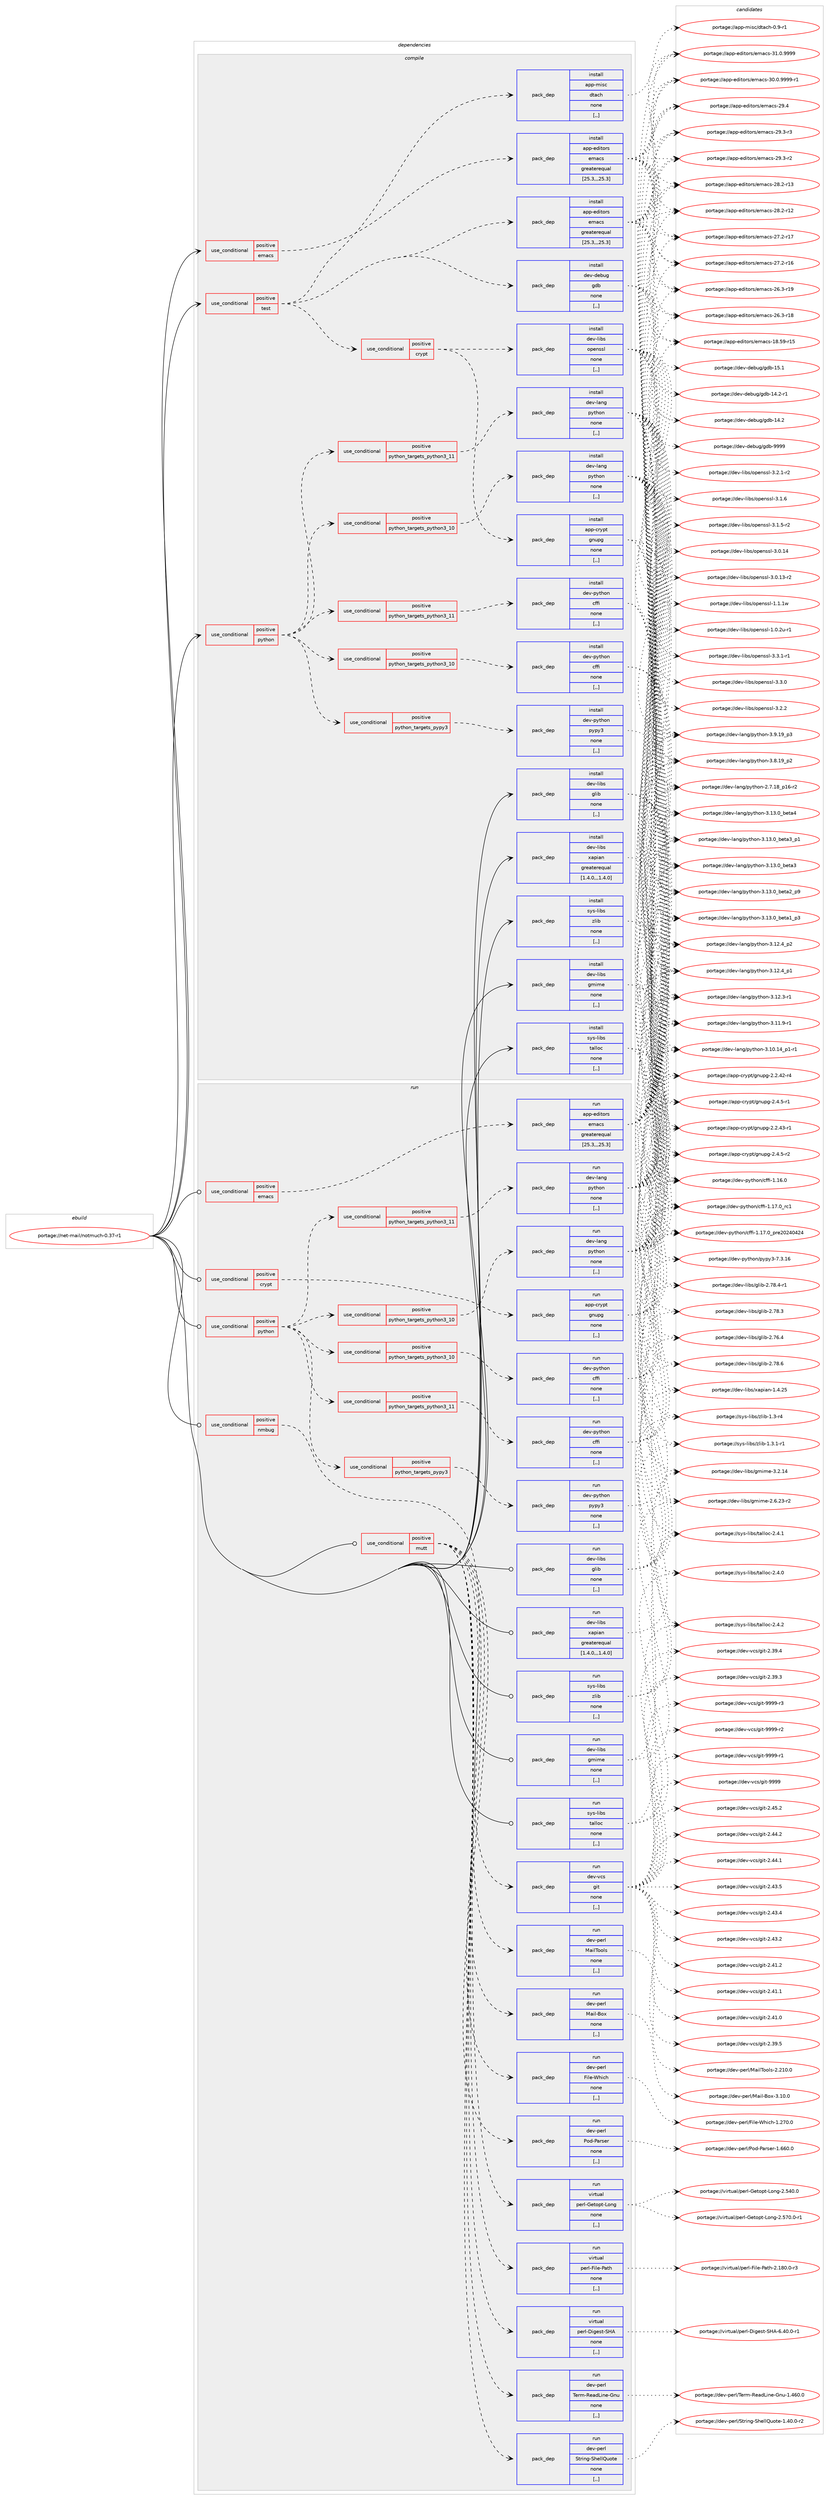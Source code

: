 digraph prolog {

# *************
# Graph options
# *************

newrank=true;
concentrate=true;
compound=true;
graph [rankdir=LR,fontname=Helvetica,fontsize=10,ranksep=1.5];#, ranksep=2.5, nodesep=0.2];
edge  [arrowhead=vee];
node  [fontname=Helvetica,fontsize=10];

# **********
# The ebuild
# **********

subgraph cluster_leftcol {
color=gray;
label=<<i>ebuild</i>>;
id [label="portage://net-mail/notmuch-0.37-r1", color=red, width=4, href="../net-mail/notmuch-0.37-r1.svg"];
}

# ****************
# The dependencies
# ****************

subgraph cluster_midcol {
color=gray;
label=<<i>dependencies</i>>;
subgraph cluster_compile {
fillcolor="#eeeeee";
style=filled;
label=<<i>compile</i>>;
subgraph cond95374 {
dependency364595 [label=<<TABLE BORDER="0" CELLBORDER="1" CELLSPACING="0" CELLPADDING="4"><TR><TD ROWSPAN="3" CELLPADDING="10">use_conditional</TD></TR><TR><TD>positive</TD></TR><TR><TD>emacs</TD></TR></TABLE>>, shape=none, color=red];
subgraph pack266561 {
dependency364596 [label=<<TABLE BORDER="0" CELLBORDER="1" CELLSPACING="0" CELLPADDING="4" WIDTH="220"><TR><TD ROWSPAN="6" CELLPADDING="30">pack_dep</TD></TR><TR><TD WIDTH="110">install</TD></TR><TR><TD>app-editors</TD></TR><TR><TD>emacs</TD></TR><TR><TD>greaterequal</TD></TR><TR><TD>[25.3,,,25.3]</TD></TR></TABLE>>, shape=none, color=blue];
}
dependency364595:e -> dependency364596:w [weight=20,style="dashed",arrowhead="vee"];
}
id:e -> dependency364595:w [weight=20,style="solid",arrowhead="vee"];
subgraph cond95375 {
dependency364597 [label=<<TABLE BORDER="0" CELLBORDER="1" CELLSPACING="0" CELLPADDING="4"><TR><TD ROWSPAN="3" CELLPADDING="10">use_conditional</TD></TR><TR><TD>positive</TD></TR><TR><TD>python</TD></TR></TABLE>>, shape=none, color=red];
subgraph cond95376 {
dependency364598 [label=<<TABLE BORDER="0" CELLBORDER="1" CELLSPACING="0" CELLPADDING="4"><TR><TD ROWSPAN="3" CELLPADDING="10">use_conditional</TD></TR><TR><TD>positive</TD></TR><TR><TD>python_targets_pypy3</TD></TR></TABLE>>, shape=none, color=red];
subgraph pack266562 {
dependency364599 [label=<<TABLE BORDER="0" CELLBORDER="1" CELLSPACING="0" CELLPADDING="4" WIDTH="220"><TR><TD ROWSPAN="6" CELLPADDING="30">pack_dep</TD></TR><TR><TD WIDTH="110">install</TD></TR><TR><TD>dev-python</TD></TR><TR><TD>pypy3</TD></TR><TR><TD>none</TD></TR><TR><TD>[,,]</TD></TR></TABLE>>, shape=none, color=blue];
}
dependency364598:e -> dependency364599:w [weight=20,style="dashed",arrowhead="vee"];
}
dependency364597:e -> dependency364598:w [weight=20,style="dashed",arrowhead="vee"];
subgraph cond95377 {
dependency364600 [label=<<TABLE BORDER="0" CELLBORDER="1" CELLSPACING="0" CELLPADDING="4"><TR><TD ROWSPAN="3" CELLPADDING="10">use_conditional</TD></TR><TR><TD>positive</TD></TR><TR><TD>python_targets_python3_10</TD></TR></TABLE>>, shape=none, color=red];
subgraph pack266563 {
dependency364601 [label=<<TABLE BORDER="0" CELLBORDER="1" CELLSPACING="0" CELLPADDING="4" WIDTH="220"><TR><TD ROWSPAN="6" CELLPADDING="30">pack_dep</TD></TR><TR><TD WIDTH="110">install</TD></TR><TR><TD>dev-lang</TD></TR><TR><TD>python</TD></TR><TR><TD>none</TD></TR><TR><TD>[,,]</TD></TR></TABLE>>, shape=none, color=blue];
}
dependency364600:e -> dependency364601:w [weight=20,style="dashed",arrowhead="vee"];
}
dependency364597:e -> dependency364600:w [weight=20,style="dashed",arrowhead="vee"];
subgraph cond95378 {
dependency364602 [label=<<TABLE BORDER="0" CELLBORDER="1" CELLSPACING="0" CELLPADDING="4"><TR><TD ROWSPAN="3" CELLPADDING="10">use_conditional</TD></TR><TR><TD>positive</TD></TR><TR><TD>python_targets_python3_11</TD></TR></TABLE>>, shape=none, color=red];
subgraph pack266564 {
dependency364603 [label=<<TABLE BORDER="0" CELLBORDER="1" CELLSPACING="0" CELLPADDING="4" WIDTH="220"><TR><TD ROWSPAN="6" CELLPADDING="30">pack_dep</TD></TR><TR><TD WIDTH="110">install</TD></TR><TR><TD>dev-lang</TD></TR><TR><TD>python</TD></TR><TR><TD>none</TD></TR><TR><TD>[,,]</TD></TR></TABLE>>, shape=none, color=blue];
}
dependency364602:e -> dependency364603:w [weight=20,style="dashed",arrowhead="vee"];
}
dependency364597:e -> dependency364602:w [weight=20,style="dashed",arrowhead="vee"];
subgraph cond95379 {
dependency364604 [label=<<TABLE BORDER="0" CELLBORDER="1" CELLSPACING="0" CELLPADDING="4"><TR><TD ROWSPAN="3" CELLPADDING="10">use_conditional</TD></TR><TR><TD>positive</TD></TR><TR><TD>python_targets_python3_10</TD></TR></TABLE>>, shape=none, color=red];
subgraph pack266565 {
dependency364605 [label=<<TABLE BORDER="0" CELLBORDER="1" CELLSPACING="0" CELLPADDING="4" WIDTH="220"><TR><TD ROWSPAN="6" CELLPADDING="30">pack_dep</TD></TR><TR><TD WIDTH="110">install</TD></TR><TR><TD>dev-python</TD></TR><TR><TD>cffi</TD></TR><TR><TD>none</TD></TR><TR><TD>[,,]</TD></TR></TABLE>>, shape=none, color=blue];
}
dependency364604:e -> dependency364605:w [weight=20,style="dashed",arrowhead="vee"];
}
dependency364597:e -> dependency364604:w [weight=20,style="dashed",arrowhead="vee"];
subgraph cond95380 {
dependency364606 [label=<<TABLE BORDER="0" CELLBORDER="1" CELLSPACING="0" CELLPADDING="4"><TR><TD ROWSPAN="3" CELLPADDING="10">use_conditional</TD></TR><TR><TD>positive</TD></TR><TR><TD>python_targets_python3_11</TD></TR></TABLE>>, shape=none, color=red];
subgraph pack266566 {
dependency364607 [label=<<TABLE BORDER="0" CELLBORDER="1" CELLSPACING="0" CELLPADDING="4" WIDTH="220"><TR><TD ROWSPAN="6" CELLPADDING="30">pack_dep</TD></TR><TR><TD WIDTH="110">install</TD></TR><TR><TD>dev-python</TD></TR><TR><TD>cffi</TD></TR><TR><TD>none</TD></TR><TR><TD>[,,]</TD></TR></TABLE>>, shape=none, color=blue];
}
dependency364606:e -> dependency364607:w [weight=20,style="dashed",arrowhead="vee"];
}
dependency364597:e -> dependency364606:w [weight=20,style="dashed",arrowhead="vee"];
}
id:e -> dependency364597:w [weight=20,style="solid",arrowhead="vee"];
subgraph cond95381 {
dependency364608 [label=<<TABLE BORDER="0" CELLBORDER="1" CELLSPACING="0" CELLPADDING="4"><TR><TD ROWSPAN="3" CELLPADDING="10">use_conditional</TD></TR><TR><TD>positive</TD></TR><TR><TD>test</TD></TR></TABLE>>, shape=none, color=red];
subgraph pack266567 {
dependency364609 [label=<<TABLE BORDER="0" CELLBORDER="1" CELLSPACING="0" CELLPADDING="4" WIDTH="220"><TR><TD ROWSPAN="6" CELLPADDING="30">pack_dep</TD></TR><TR><TD WIDTH="110">install</TD></TR><TR><TD>app-editors</TD></TR><TR><TD>emacs</TD></TR><TR><TD>greaterequal</TD></TR><TR><TD>[25.3,,,25.3]</TD></TR></TABLE>>, shape=none, color=blue];
}
dependency364608:e -> dependency364609:w [weight=20,style="dashed",arrowhead="vee"];
subgraph pack266568 {
dependency364610 [label=<<TABLE BORDER="0" CELLBORDER="1" CELLSPACING="0" CELLPADDING="4" WIDTH="220"><TR><TD ROWSPAN="6" CELLPADDING="30">pack_dep</TD></TR><TR><TD WIDTH="110">install</TD></TR><TR><TD>app-misc</TD></TR><TR><TD>dtach</TD></TR><TR><TD>none</TD></TR><TR><TD>[,,]</TD></TR></TABLE>>, shape=none, color=blue];
}
dependency364608:e -> dependency364610:w [weight=20,style="dashed",arrowhead="vee"];
subgraph pack266569 {
dependency364611 [label=<<TABLE BORDER="0" CELLBORDER="1" CELLSPACING="0" CELLPADDING="4" WIDTH="220"><TR><TD ROWSPAN="6" CELLPADDING="30">pack_dep</TD></TR><TR><TD WIDTH="110">install</TD></TR><TR><TD>dev-debug</TD></TR><TR><TD>gdb</TD></TR><TR><TD>none</TD></TR><TR><TD>[,,]</TD></TR></TABLE>>, shape=none, color=blue];
}
dependency364608:e -> dependency364611:w [weight=20,style="dashed",arrowhead="vee"];
subgraph cond95382 {
dependency364612 [label=<<TABLE BORDER="0" CELLBORDER="1" CELLSPACING="0" CELLPADDING="4"><TR><TD ROWSPAN="3" CELLPADDING="10">use_conditional</TD></TR><TR><TD>positive</TD></TR><TR><TD>crypt</TD></TR></TABLE>>, shape=none, color=red];
subgraph pack266570 {
dependency364613 [label=<<TABLE BORDER="0" CELLBORDER="1" CELLSPACING="0" CELLPADDING="4" WIDTH="220"><TR><TD ROWSPAN="6" CELLPADDING="30">pack_dep</TD></TR><TR><TD WIDTH="110">install</TD></TR><TR><TD>app-crypt</TD></TR><TR><TD>gnupg</TD></TR><TR><TD>none</TD></TR><TR><TD>[,,]</TD></TR></TABLE>>, shape=none, color=blue];
}
dependency364612:e -> dependency364613:w [weight=20,style="dashed",arrowhead="vee"];
subgraph pack266571 {
dependency364614 [label=<<TABLE BORDER="0" CELLBORDER="1" CELLSPACING="0" CELLPADDING="4" WIDTH="220"><TR><TD ROWSPAN="6" CELLPADDING="30">pack_dep</TD></TR><TR><TD WIDTH="110">install</TD></TR><TR><TD>dev-libs</TD></TR><TR><TD>openssl</TD></TR><TR><TD>none</TD></TR><TR><TD>[,,]</TD></TR></TABLE>>, shape=none, color=blue];
}
dependency364612:e -> dependency364614:w [weight=20,style="dashed",arrowhead="vee"];
}
dependency364608:e -> dependency364612:w [weight=20,style="dashed",arrowhead="vee"];
}
id:e -> dependency364608:w [weight=20,style="solid",arrowhead="vee"];
subgraph pack266572 {
dependency364615 [label=<<TABLE BORDER="0" CELLBORDER="1" CELLSPACING="0" CELLPADDING="4" WIDTH="220"><TR><TD ROWSPAN="6" CELLPADDING="30">pack_dep</TD></TR><TR><TD WIDTH="110">install</TD></TR><TR><TD>dev-libs</TD></TR><TR><TD>glib</TD></TR><TR><TD>none</TD></TR><TR><TD>[,,]</TD></TR></TABLE>>, shape=none, color=blue];
}
id:e -> dependency364615:w [weight=20,style="solid",arrowhead="vee"];
subgraph pack266573 {
dependency364616 [label=<<TABLE BORDER="0" CELLBORDER="1" CELLSPACING="0" CELLPADDING="4" WIDTH="220"><TR><TD ROWSPAN="6" CELLPADDING="30">pack_dep</TD></TR><TR><TD WIDTH="110">install</TD></TR><TR><TD>dev-libs</TD></TR><TR><TD>gmime</TD></TR><TR><TD>none</TD></TR><TR><TD>[,,]</TD></TR></TABLE>>, shape=none, color=blue];
}
id:e -> dependency364616:w [weight=20,style="solid",arrowhead="vee"];
subgraph pack266574 {
dependency364617 [label=<<TABLE BORDER="0" CELLBORDER="1" CELLSPACING="0" CELLPADDING="4" WIDTH="220"><TR><TD ROWSPAN="6" CELLPADDING="30">pack_dep</TD></TR><TR><TD WIDTH="110">install</TD></TR><TR><TD>dev-libs</TD></TR><TR><TD>xapian</TD></TR><TR><TD>greaterequal</TD></TR><TR><TD>[1.4.0,,,1.4.0]</TD></TR></TABLE>>, shape=none, color=blue];
}
id:e -> dependency364617:w [weight=20,style="solid",arrowhead="vee"];
subgraph pack266575 {
dependency364618 [label=<<TABLE BORDER="0" CELLBORDER="1" CELLSPACING="0" CELLPADDING="4" WIDTH="220"><TR><TD ROWSPAN="6" CELLPADDING="30">pack_dep</TD></TR><TR><TD WIDTH="110">install</TD></TR><TR><TD>sys-libs</TD></TR><TR><TD>talloc</TD></TR><TR><TD>none</TD></TR><TR><TD>[,,]</TD></TR></TABLE>>, shape=none, color=blue];
}
id:e -> dependency364618:w [weight=20,style="solid",arrowhead="vee"];
subgraph pack266576 {
dependency364619 [label=<<TABLE BORDER="0" CELLBORDER="1" CELLSPACING="0" CELLPADDING="4" WIDTH="220"><TR><TD ROWSPAN="6" CELLPADDING="30">pack_dep</TD></TR><TR><TD WIDTH="110">install</TD></TR><TR><TD>sys-libs</TD></TR><TR><TD>zlib</TD></TR><TR><TD>none</TD></TR><TR><TD>[,,]</TD></TR></TABLE>>, shape=none, color=blue];
}
id:e -> dependency364619:w [weight=20,style="solid",arrowhead="vee"];
}
subgraph cluster_compileandrun {
fillcolor="#eeeeee";
style=filled;
label=<<i>compile and run</i>>;
}
subgraph cluster_run {
fillcolor="#eeeeee";
style=filled;
label=<<i>run</i>>;
subgraph cond95383 {
dependency364620 [label=<<TABLE BORDER="0" CELLBORDER="1" CELLSPACING="0" CELLPADDING="4"><TR><TD ROWSPAN="3" CELLPADDING="10">use_conditional</TD></TR><TR><TD>positive</TD></TR><TR><TD>crypt</TD></TR></TABLE>>, shape=none, color=red];
subgraph pack266577 {
dependency364621 [label=<<TABLE BORDER="0" CELLBORDER="1" CELLSPACING="0" CELLPADDING="4" WIDTH="220"><TR><TD ROWSPAN="6" CELLPADDING="30">pack_dep</TD></TR><TR><TD WIDTH="110">run</TD></TR><TR><TD>app-crypt</TD></TR><TR><TD>gnupg</TD></TR><TR><TD>none</TD></TR><TR><TD>[,,]</TD></TR></TABLE>>, shape=none, color=blue];
}
dependency364620:e -> dependency364621:w [weight=20,style="dashed",arrowhead="vee"];
}
id:e -> dependency364620:w [weight=20,style="solid",arrowhead="odot"];
subgraph cond95384 {
dependency364622 [label=<<TABLE BORDER="0" CELLBORDER="1" CELLSPACING="0" CELLPADDING="4"><TR><TD ROWSPAN="3" CELLPADDING="10">use_conditional</TD></TR><TR><TD>positive</TD></TR><TR><TD>emacs</TD></TR></TABLE>>, shape=none, color=red];
subgraph pack266578 {
dependency364623 [label=<<TABLE BORDER="0" CELLBORDER="1" CELLSPACING="0" CELLPADDING="4" WIDTH="220"><TR><TD ROWSPAN="6" CELLPADDING="30">pack_dep</TD></TR><TR><TD WIDTH="110">run</TD></TR><TR><TD>app-editors</TD></TR><TR><TD>emacs</TD></TR><TR><TD>greaterequal</TD></TR><TR><TD>[25.3,,,25.3]</TD></TR></TABLE>>, shape=none, color=blue];
}
dependency364622:e -> dependency364623:w [weight=20,style="dashed",arrowhead="vee"];
}
id:e -> dependency364622:w [weight=20,style="solid",arrowhead="odot"];
subgraph cond95385 {
dependency364624 [label=<<TABLE BORDER="0" CELLBORDER="1" CELLSPACING="0" CELLPADDING="4"><TR><TD ROWSPAN="3" CELLPADDING="10">use_conditional</TD></TR><TR><TD>positive</TD></TR><TR><TD>mutt</TD></TR></TABLE>>, shape=none, color=red];
subgraph pack266579 {
dependency364625 [label=<<TABLE BORDER="0" CELLBORDER="1" CELLSPACING="0" CELLPADDING="4" WIDTH="220"><TR><TD ROWSPAN="6" CELLPADDING="30">pack_dep</TD></TR><TR><TD WIDTH="110">run</TD></TR><TR><TD>dev-perl</TD></TR><TR><TD>File-Which</TD></TR><TR><TD>none</TD></TR><TR><TD>[,,]</TD></TR></TABLE>>, shape=none, color=blue];
}
dependency364624:e -> dependency364625:w [weight=20,style="dashed",arrowhead="vee"];
subgraph pack266580 {
dependency364626 [label=<<TABLE BORDER="0" CELLBORDER="1" CELLSPACING="0" CELLPADDING="4" WIDTH="220"><TR><TD ROWSPAN="6" CELLPADDING="30">pack_dep</TD></TR><TR><TD WIDTH="110">run</TD></TR><TR><TD>dev-perl</TD></TR><TR><TD>Mail-Box</TD></TR><TR><TD>none</TD></TR><TR><TD>[,,]</TD></TR></TABLE>>, shape=none, color=blue];
}
dependency364624:e -> dependency364626:w [weight=20,style="dashed",arrowhead="vee"];
subgraph pack266581 {
dependency364627 [label=<<TABLE BORDER="0" CELLBORDER="1" CELLSPACING="0" CELLPADDING="4" WIDTH="220"><TR><TD ROWSPAN="6" CELLPADDING="30">pack_dep</TD></TR><TR><TD WIDTH="110">run</TD></TR><TR><TD>dev-perl</TD></TR><TR><TD>MailTools</TD></TR><TR><TD>none</TD></TR><TR><TD>[,,]</TD></TR></TABLE>>, shape=none, color=blue];
}
dependency364624:e -> dependency364627:w [weight=20,style="dashed",arrowhead="vee"];
subgraph pack266582 {
dependency364628 [label=<<TABLE BORDER="0" CELLBORDER="1" CELLSPACING="0" CELLPADDING="4" WIDTH="220"><TR><TD ROWSPAN="6" CELLPADDING="30">pack_dep</TD></TR><TR><TD WIDTH="110">run</TD></TR><TR><TD>dev-perl</TD></TR><TR><TD>String-ShellQuote</TD></TR><TR><TD>none</TD></TR><TR><TD>[,,]</TD></TR></TABLE>>, shape=none, color=blue];
}
dependency364624:e -> dependency364628:w [weight=20,style="dashed",arrowhead="vee"];
subgraph pack266583 {
dependency364629 [label=<<TABLE BORDER="0" CELLBORDER="1" CELLSPACING="0" CELLPADDING="4" WIDTH="220"><TR><TD ROWSPAN="6" CELLPADDING="30">pack_dep</TD></TR><TR><TD WIDTH="110">run</TD></TR><TR><TD>dev-perl</TD></TR><TR><TD>Term-ReadLine-Gnu</TD></TR><TR><TD>none</TD></TR><TR><TD>[,,]</TD></TR></TABLE>>, shape=none, color=blue];
}
dependency364624:e -> dependency364629:w [weight=20,style="dashed",arrowhead="vee"];
subgraph pack266584 {
dependency364630 [label=<<TABLE BORDER="0" CELLBORDER="1" CELLSPACING="0" CELLPADDING="4" WIDTH="220"><TR><TD ROWSPAN="6" CELLPADDING="30">pack_dep</TD></TR><TR><TD WIDTH="110">run</TD></TR><TR><TD>virtual</TD></TR><TR><TD>perl-Digest-SHA</TD></TR><TR><TD>none</TD></TR><TR><TD>[,,]</TD></TR></TABLE>>, shape=none, color=blue];
}
dependency364624:e -> dependency364630:w [weight=20,style="dashed",arrowhead="vee"];
subgraph pack266585 {
dependency364631 [label=<<TABLE BORDER="0" CELLBORDER="1" CELLSPACING="0" CELLPADDING="4" WIDTH="220"><TR><TD ROWSPAN="6" CELLPADDING="30">pack_dep</TD></TR><TR><TD WIDTH="110">run</TD></TR><TR><TD>virtual</TD></TR><TR><TD>perl-File-Path</TD></TR><TR><TD>none</TD></TR><TR><TD>[,,]</TD></TR></TABLE>>, shape=none, color=blue];
}
dependency364624:e -> dependency364631:w [weight=20,style="dashed",arrowhead="vee"];
subgraph pack266586 {
dependency364632 [label=<<TABLE BORDER="0" CELLBORDER="1" CELLSPACING="0" CELLPADDING="4" WIDTH="220"><TR><TD ROWSPAN="6" CELLPADDING="30">pack_dep</TD></TR><TR><TD WIDTH="110">run</TD></TR><TR><TD>virtual</TD></TR><TR><TD>perl-Getopt-Long</TD></TR><TR><TD>none</TD></TR><TR><TD>[,,]</TD></TR></TABLE>>, shape=none, color=blue];
}
dependency364624:e -> dependency364632:w [weight=20,style="dashed",arrowhead="vee"];
subgraph pack266587 {
dependency364633 [label=<<TABLE BORDER="0" CELLBORDER="1" CELLSPACING="0" CELLPADDING="4" WIDTH="220"><TR><TD ROWSPAN="6" CELLPADDING="30">pack_dep</TD></TR><TR><TD WIDTH="110">run</TD></TR><TR><TD>dev-perl</TD></TR><TR><TD>Pod-Parser</TD></TR><TR><TD>none</TD></TR><TR><TD>[,,]</TD></TR></TABLE>>, shape=none, color=blue];
}
dependency364624:e -> dependency364633:w [weight=20,style="dashed",arrowhead="vee"];
}
id:e -> dependency364624:w [weight=20,style="solid",arrowhead="odot"];
subgraph cond95386 {
dependency364634 [label=<<TABLE BORDER="0" CELLBORDER="1" CELLSPACING="0" CELLPADDING="4"><TR><TD ROWSPAN="3" CELLPADDING="10">use_conditional</TD></TR><TR><TD>positive</TD></TR><TR><TD>nmbug</TD></TR></TABLE>>, shape=none, color=red];
subgraph pack266588 {
dependency364635 [label=<<TABLE BORDER="0" CELLBORDER="1" CELLSPACING="0" CELLPADDING="4" WIDTH="220"><TR><TD ROWSPAN="6" CELLPADDING="30">pack_dep</TD></TR><TR><TD WIDTH="110">run</TD></TR><TR><TD>dev-vcs</TD></TR><TR><TD>git</TD></TR><TR><TD>none</TD></TR><TR><TD>[,,]</TD></TR></TABLE>>, shape=none, color=blue];
}
dependency364634:e -> dependency364635:w [weight=20,style="dashed",arrowhead="vee"];
}
id:e -> dependency364634:w [weight=20,style="solid",arrowhead="odot"];
subgraph cond95387 {
dependency364636 [label=<<TABLE BORDER="0" CELLBORDER="1" CELLSPACING="0" CELLPADDING="4"><TR><TD ROWSPAN="3" CELLPADDING="10">use_conditional</TD></TR><TR><TD>positive</TD></TR><TR><TD>python</TD></TR></TABLE>>, shape=none, color=red];
subgraph cond95388 {
dependency364637 [label=<<TABLE BORDER="0" CELLBORDER="1" CELLSPACING="0" CELLPADDING="4"><TR><TD ROWSPAN="3" CELLPADDING="10">use_conditional</TD></TR><TR><TD>positive</TD></TR><TR><TD>python_targets_pypy3</TD></TR></TABLE>>, shape=none, color=red];
subgraph pack266589 {
dependency364638 [label=<<TABLE BORDER="0" CELLBORDER="1" CELLSPACING="0" CELLPADDING="4" WIDTH="220"><TR><TD ROWSPAN="6" CELLPADDING="30">pack_dep</TD></TR><TR><TD WIDTH="110">run</TD></TR><TR><TD>dev-python</TD></TR><TR><TD>pypy3</TD></TR><TR><TD>none</TD></TR><TR><TD>[,,]</TD></TR></TABLE>>, shape=none, color=blue];
}
dependency364637:e -> dependency364638:w [weight=20,style="dashed",arrowhead="vee"];
}
dependency364636:e -> dependency364637:w [weight=20,style="dashed",arrowhead="vee"];
subgraph cond95389 {
dependency364639 [label=<<TABLE BORDER="0" CELLBORDER="1" CELLSPACING="0" CELLPADDING="4"><TR><TD ROWSPAN="3" CELLPADDING="10">use_conditional</TD></TR><TR><TD>positive</TD></TR><TR><TD>python_targets_python3_10</TD></TR></TABLE>>, shape=none, color=red];
subgraph pack266590 {
dependency364640 [label=<<TABLE BORDER="0" CELLBORDER="1" CELLSPACING="0" CELLPADDING="4" WIDTH="220"><TR><TD ROWSPAN="6" CELLPADDING="30">pack_dep</TD></TR><TR><TD WIDTH="110">run</TD></TR><TR><TD>dev-lang</TD></TR><TR><TD>python</TD></TR><TR><TD>none</TD></TR><TR><TD>[,,]</TD></TR></TABLE>>, shape=none, color=blue];
}
dependency364639:e -> dependency364640:w [weight=20,style="dashed",arrowhead="vee"];
}
dependency364636:e -> dependency364639:w [weight=20,style="dashed",arrowhead="vee"];
subgraph cond95390 {
dependency364641 [label=<<TABLE BORDER="0" CELLBORDER="1" CELLSPACING="0" CELLPADDING="4"><TR><TD ROWSPAN="3" CELLPADDING="10">use_conditional</TD></TR><TR><TD>positive</TD></TR><TR><TD>python_targets_python3_11</TD></TR></TABLE>>, shape=none, color=red];
subgraph pack266591 {
dependency364642 [label=<<TABLE BORDER="0" CELLBORDER="1" CELLSPACING="0" CELLPADDING="4" WIDTH="220"><TR><TD ROWSPAN="6" CELLPADDING="30">pack_dep</TD></TR><TR><TD WIDTH="110">run</TD></TR><TR><TD>dev-lang</TD></TR><TR><TD>python</TD></TR><TR><TD>none</TD></TR><TR><TD>[,,]</TD></TR></TABLE>>, shape=none, color=blue];
}
dependency364641:e -> dependency364642:w [weight=20,style="dashed",arrowhead="vee"];
}
dependency364636:e -> dependency364641:w [weight=20,style="dashed",arrowhead="vee"];
subgraph cond95391 {
dependency364643 [label=<<TABLE BORDER="0" CELLBORDER="1" CELLSPACING="0" CELLPADDING="4"><TR><TD ROWSPAN="3" CELLPADDING="10">use_conditional</TD></TR><TR><TD>positive</TD></TR><TR><TD>python_targets_python3_10</TD></TR></TABLE>>, shape=none, color=red];
subgraph pack266592 {
dependency364644 [label=<<TABLE BORDER="0" CELLBORDER="1" CELLSPACING="0" CELLPADDING="4" WIDTH="220"><TR><TD ROWSPAN="6" CELLPADDING="30">pack_dep</TD></TR><TR><TD WIDTH="110">run</TD></TR><TR><TD>dev-python</TD></TR><TR><TD>cffi</TD></TR><TR><TD>none</TD></TR><TR><TD>[,,]</TD></TR></TABLE>>, shape=none, color=blue];
}
dependency364643:e -> dependency364644:w [weight=20,style="dashed",arrowhead="vee"];
}
dependency364636:e -> dependency364643:w [weight=20,style="dashed",arrowhead="vee"];
subgraph cond95392 {
dependency364645 [label=<<TABLE BORDER="0" CELLBORDER="1" CELLSPACING="0" CELLPADDING="4"><TR><TD ROWSPAN="3" CELLPADDING="10">use_conditional</TD></TR><TR><TD>positive</TD></TR><TR><TD>python_targets_python3_11</TD></TR></TABLE>>, shape=none, color=red];
subgraph pack266593 {
dependency364646 [label=<<TABLE BORDER="0" CELLBORDER="1" CELLSPACING="0" CELLPADDING="4" WIDTH="220"><TR><TD ROWSPAN="6" CELLPADDING="30">pack_dep</TD></TR><TR><TD WIDTH="110">run</TD></TR><TR><TD>dev-python</TD></TR><TR><TD>cffi</TD></TR><TR><TD>none</TD></TR><TR><TD>[,,]</TD></TR></TABLE>>, shape=none, color=blue];
}
dependency364645:e -> dependency364646:w [weight=20,style="dashed",arrowhead="vee"];
}
dependency364636:e -> dependency364645:w [weight=20,style="dashed",arrowhead="vee"];
}
id:e -> dependency364636:w [weight=20,style="solid",arrowhead="odot"];
subgraph pack266594 {
dependency364647 [label=<<TABLE BORDER="0" CELLBORDER="1" CELLSPACING="0" CELLPADDING="4" WIDTH="220"><TR><TD ROWSPAN="6" CELLPADDING="30">pack_dep</TD></TR><TR><TD WIDTH="110">run</TD></TR><TR><TD>dev-libs</TD></TR><TR><TD>glib</TD></TR><TR><TD>none</TD></TR><TR><TD>[,,]</TD></TR></TABLE>>, shape=none, color=blue];
}
id:e -> dependency364647:w [weight=20,style="solid",arrowhead="odot"];
subgraph pack266595 {
dependency364648 [label=<<TABLE BORDER="0" CELLBORDER="1" CELLSPACING="0" CELLPADDING="4" WIDTH="220"><TR><TD ROWSPAN="6" CELLPADDING="30">pack_dep</TD></TR><TR><TD WIDTH="110">run</TD></TR><TR><TD>dev-libs</TD></TR><TR><TD>gmime</TD></TR><TR><TD>none</TD></TR><TR><TD>[,,]</TD></TR></TABLE>>, shape=none, color=blue];
}
id:e -> dependency364648:w [weight=20,style="solid",arrowhead="odot"];
subgraph pack266596 {
dependency364649 [label=<<TABLE BORDER="0" CELLBORDER="1" CELLSPACING="0" CELLPADDING="4" WIDTH="220"><TR><TD ROWSPAN="6" CELLPADDING="30">pack_dep</TD></TR><TR><TD WIDTH="110">run</TD></TR><TR><TD>dev-libs</TD></TR><TR><TD>xapian</TD></TR><TR><TD>greaterequal</TD></TR><TR><TD>[1.4.0,,,1.4.0]</TD></TR></TABLE>>, shape=none, color=blue];
}
id:e -> dependency364649:w [weight=20,style="solid",arrowhead="odot"];
subgraph pack266597 {
dependency364650 [label=<<TABLE BORDER="0" CELLBORDER="1" CELLSPACING="0" CELLPADDING="4" WIDTH="220"><TR><TD ROWSPAN="6" CELLPADDING="30">pack_dep</TD></TR><TR><TD WIDTH="110">run</TD></TR><TR><TD>sys-libs</TD></TR><TR><TD>talloc</TD></TR><TR><TD>none</TD></TR><TR><TD>[,,]</TD></TR></TABLE>>, shape=none, color=blue];
}
id:e -> dependency364650:w [weight=20,style="solid",arrowhead="odot"];
subgraph pack266598 {
dependency364651 [label=<<TABLE BORDER="0" CELLBORDER="1" CELLSPACING="0" CELLPADDING="4" WIDTH="220"><TR><TD ROWSPAN="6" CELLPADDING="30">pack_dep</TD></TR><TR><TD WIDTH="110">run</TD></TR><TR><TD>sys-libs</TD></TR><TR><TD>zlib</TD></TR><TR><TD>none</TD></TR><TR><TD>[,,]</TD></TR></TABLE>>, shape=none, color=blue];
}
id:e -> dependency364651:w [weight=20,style="solid",arrowhead="odot"];
}
}

# **************
# The candidates
# **************

subgraph cluster_choices {
rank=same;
color=gray;
label=<<i>candidates</i>>;

subgraph choice266561 {
color=black;
nodesep=1;
choice971121124510110010511611111411547101109979911545514946484657575757 [label="portage://app-editors/emacs-31.0.9999", color=red, width=4,href="../app-editors/emacs-31.0.9999.svg"];
choice9711211245101100105116111114115471011099799115455148464846575757574511449 [label="portage://app-editors/emacs-30.0.9999-r1", color=red, width=4,href="../app-editors/emacs-30.0.9999-r1.svg"];
choice97112112451011001051161111141154710110997991154550574652 [label="portage://app-editors/emacs-29.4", color=red, width=4,href="../app-editors/emacs-29.4.svg"];
choice971121124510110010511611111411547101109979911545505746514511451 [label="portage://app-editors/emacs-29.3-r3", color=red, width=4,href="../app-editors/emacs-29.3-r3.svg"];
choice971121124510110010511611111411547101109979911545505746514511450 [label="portage://app-editors/emacs-29.3-r2", color=red, width=4,href="../app-editors/emacs-29.3-r2.svg"];
choice97112112451011001051161111141154710110997991154550564650451144951 [label="portage://app-editors/emacs-28.2-r13", color=red, width=4,href="../app-editors/emacs-28.2-r13.svg"];
choice97112112451011001051161111141154710110997991154550564650451144950 [label="portage://app-editors/emacs-28.2-r12", color=red, width=4,href="../app-editors/emacs-28.2-r12.svg"];
choice97112112451011001051161111141154710110997991154550554650451144955 [label="portage://app-editors/emacs-27.2-r17", color=red, width=4,href="../app-editors/emacs-27.2-r17.svg"];
choice97112112451011001051161111141154710110997991154550554650451144954 [label="portage://app-editors/emacs-27.2-r16", color=red, width=4,href="../app-editors/emacs-27.2-r16.svg"];
choice97112112451011001051161111141154710110997991154550544651451144957 [label="portage://app-editors/emacs-26.3-r19", color=red, width=4,href="../app-editors/emacs-26.3-r19.svg"];
choice97112112451011001051161111141154710110997991154550544651451144956 [label="portage://app-editors/emacs-26.3-r18", color=red, width=4,href="../app-editors/emacs-26.3-r18.svg"];
choice9711211245101100105116111114115471011099799115454956465357451144953 [label="portage://app-editors/emacs-18.59-r15", color=red, width=4,href="../app-editors/emacs-18.59-r15.svg"];
dependency364596:e -> choice971121124510110010511611111411547101109979911545514946484657575757:w [style=dotted,weight="100"];
dependency364596:e -> choice9711211245101100105116111114115471011099799115455148464846575757574511449:w [style=dotted,weight="100"];
dependency364596:e -> choice97112112451011001051161111141154710110997991154550574652:w [style=dotted,weight="100"];
dependency364596:e -> choice971121124510110010511611111411547101109979911545505746514511451:w [style=dotted,weight="100"];
dependency364596:e -> choice971121124510110010511611111411547101109979911545505746514511450:w [style=dotted,weight="100"];
dependency364596:e -> choice97112112451011001051161111141154710110997991154550564650451144951:w [style=dotted,weight="100"];
dependency364596:e -> choice97112112451011001051161111141154710110997991154550564650451144950:w [style=dotted,weight="100"];
dependency364596:e -> choice97112112451011001051161111141154710110997991154550554650451144955:w [style=dotted,weight="100"];
dependency364596:e -> choice97112112451011001051161111141154710110997991154550554650451144954:w [style=dotted,weight="100"];
dependency364596:e -> choice97112112451011001051161111141154710110997991154550544651451144957:w [style=dotted,weight="100"];
dependency364596:e -> choice97112112451011001051161111141154710110997991154550544651451144956:w [style=dotted,weight="100"];
dependency364596:e -> choice9711211245101100105116111114115471011099799115454956465357451144953:w [style=dotted,weight="100"];
}
subgraph choice266562 {
color=black;
nodesep=1;
choice10010111845112121116104111110471121211121215145554651464954 [label="portage://dev-python/pypy3-7.3.16", color=red, width=4,href="../dev-python/pypy3-7.3.16.svg"];
dependency364599:e -> choice10010111845112121116104111110471121211121215145554651464954:w [style=dotted,weight="100"];
}
subgraph choice266563 {
color=black;
nodesep=1;
choice1001011184510897110103471121211161041111104551464951464895981011169752 [label="portage://dev-lang/python-3.13.0_beta4", color=red, width=4,href="../dev-lang/python-3.13.0_beta4.svg"];
choice10010111845108971101034711212111610411111045514649514648959810111697519511249 [label="portage://dev-lang/python-3.13.0_beta3_p1", color=red, width=4,href="../dev-lang/python-3.13.0_beta3_p1.svg"];
choice1001011184510897110103471121211161041111104551464951464895981011169751 [label="portage://dev-lang/python-3.13.0_beta3", color=red, width=4,href="../dev-lang/python-3.13.0_beta3.svg"];
choice10010111845108971101034711212111610411111045514649514648959810111697509511257 [label="portage://dev-lang/python-3.13.0_beta2_p9", color=red, width=4,href="../dev-lang/python-3.13.0_beta2_p9.svg"];
choice10010111845108971101034711212111610411111045514649514648959810111697499511251 [label="portage://dev-lang/python-3.13.0_beta1_p3", color=red, width=4,href="../dev-lang/python-3.13.0_beta1_p3.svg"];
choice100101118451089711010347112121116104111110455146495046529511250 [label="portage://dev-lang/python-3.12.4_p2", color=red, width=4,href="../dev-lang/python-3.12.4_p2.svg"];
choice100101118451089711010347112121116104111110455146495046529511249 [label="portage://dev-lang/python-3.12.4_p1", color=red, width=4,href="../dev-lang/python-3.12.4_p1.svg"];
choice100101118451089711010347112121116104111110455146495046514511449 [label="portage://dev-lang/python-3.12.3-r1", color=red, width=4,href="../dev-lang/python-3.12.3-r1.svg"];
choice100101118451089711010347112121116104111110455146494946574511449 [label="portage://dev-lang/python-3.11.9-r1", color=red, width=4,href="../dev-lang/python-3.11.9-r1.svg"];
choice100101118451089711010347112121116104111110455146494846495295112494511449 [label="portage://dev-lang/python-3.10.14_p1-r1", color=red, width=4,href="../dev-lang/python-3.10.14_p1-r1.svg"];
choice100101118451089711010347112121116104111110455146574649579511251 [label="portage://dev-lang/python-3.9.19_p3", color=red, width=4,href="../dev-lang/python-3.9.19_p3.svg"];
choice100101118451089711010347112121116104111110455146564649579511250 [label="portage://dev-lang/python-3.8.19_p2", color=red, width=4,href="../dev-lang/python-3.8.19_p2.svg"];
choice100101118451089711010347112121116104111110455046554649569511249544511450 [label="portage://dev-lang/python-2.7.18_p16-r2", color=red, width=4,href="../dev-lang/python-2.7.18_p16-r2.svg"];
dependency364601:e -> choice1001011184510897110103471121211161041111104551464951464895981011169752:w [style=dotted,weight="100"];
dependency364601:e -> choice10010111845108971101034711212111610411111045514649514648959810111697519511249:w [style=dotted,weight="100"];
dependency364601:e -> choice1001011184510897110103471121211161041111104551464951464895981011169751:w [style=dotted,weight="100"];
dependency364601:e -> choice10010111845108971101034711212111610411111045514649514648959810111697509511257:w [style=dotted,weight="100"];
dependency364601:e -> choice10010111845108971101034711212111610411111045514649514648959810111697499511251:w [style=dotted,weight="100"];
dependency364601:e -> choice100101118451089711010347112121116104111110455146495046529511250:w [style=dotted,weight="100"];
dependency364601:e -> choice100101118451089711010347112121116104111110455146495046529511249:w [style=dotted,weight="100"];
dependency364601:e -> choice100101118451089711010347112121116104111110455146495046514511449:w [style=dotted,weight="100"];
dependency364601:e -> choice100101118451089711010347112121116104111110455146494946574511449:w [style=dotted,weight="100"];
dependency364601:e -> choice100101118451089711010347112121116104111110455146494846495295112494511449:w [style=dotted,weight="100"];
dependency364601:e -> choice100101118451089711010347112121116104111110455146574649579511251:w [style=dotted,weight="100"];
dependency364601:e -> choice100101118451089711010347112121116104111110455146564649579511250:w [style=dotted,weight="100"];
dependency364601:e -> choice100101118451089711010347112121116104111110455046554649569511249544511450:w [style=dotted,weight="100"];
}
subgraph choice266564 {
color=black;
nodesep=1;
choice1001011184510897110103471121211161041111104551464951464895981011169752 [label="portage://dev-lang/python-3.13.0_beta4", color=red, width=4,href="../dev-lang/python-3.13.0_beta4.svg"];
choice10010111845108971101034711212111610411111045514649514648959810111697519511249 [label="portage://dev-lang/python-3.13.0_beta3_p1", color=red, width=4,href="../dev-lang/python-3.13.0_beta3_p1.svg"];
choice1001011184510897110103471121211161041111104551464951464895981011169751 [label="portage://dev-lang/python-3.13.0_beta3", color=red, width=4,href="../dev-lang/python-3.13.0_beta3.svg"];
choice10010111845108971101034711212111610411111045514649514648959810111697509511257 [label="portage://dev-lang/python-3.13.0_beta2_p9", color=red, width=4,href="../dev-lang/python-3.13.0_beta2_p9.svg"];
choice10010111845108971101034711212111610411111045514649514648959810111697499511251 [label="portage://dev-lang/python-3.13.0_beta1_p3", color=red, width=4,href="../dev-lang/python-3.13.0_beta1_p3.svg"];
choice100101118451089711010347112121116104111110455146495046529511250 [label="portage://dev-lang/python-3.12.4_p2", color=red, width=4,href="../dev-lang/python-3.12.4_p2.svg"];
choice100101118451089711010347112121116104111110455146495046529511249 [label="portage://dev-lang/python-3.12.4_p1", color=red, width=4,href="../dev-lang/python-3.12.4_p1.svg"];
choice100101118451089711010347112121116104111110455146495046514511449 [label="portage://dev-lang/python-3.12.3-r1", color=red, width=4,href="../dev-lang/python-3.12.3-r1.svg"];
choice100101118451089711010347112121116104111110455146494946574511449 [label="portage://dev-lang/python-3.11.9-r1", color=red, width=4,href="../dev-lang/python-3.11.9-r1.svg"];
choice100101118451089711010347112121116104111110455146494846495295112494511449 [label="portage://dev-lang/python-3.10.14_p1-r1", color=red, width=4,href="../dev-lang/python-3.10.14_p1-r1.svg"];
choice100101118451089711010347112121116104111110455146574649579511251 [label="portage://dev-lang/python-3.9.19_p3", color=red, width=4,href="../dev-lang/python-3.9.19_p3.svg"];
choice100101118451089711010347112121116104111110455146564649579511250 [label="portage://dev-lang/python-3.8.19_p2", color=red, width=4,href="../dev-lang/python-3.8.19_p2.svg"];
choice100101118451089711010347112121116104111110455046554649569511249544511450 [label="portage://dev-lang/python-2.7.18_p16-r2", color=red, width=4,href="../dev-lang/python-2.7.18_p16-r2.svg"];
dependency364603:e -> choice1001011184510897110103471121211161041111104551464951464895981011169752:w [style=dotted,weight="100"];
dependency364603:e -> choice10010111845108971101034711212111610411111045514649514648959810111697519511249:w [style=dotted,weight="100"];
dependency364603:e -> choice1001011184510897110103471121211161041111104551464951464895981011169751:w [style=dotted,weight="100"];
dependency364603:e -> choice10010111845108971101034711212111610411111045514649514648959810111697509511257:w [style=dotted,weight="100"];
dependency364603:e -> choice10010111845108971101034711212111610411111045514649514648959810111697499511251:w [style=dotted,weight="100"];
dependency364603:e -> choice100101118451089711010347112121116104111110455146495046529511250:w [style=dotted,weight="100"];
dependency364603:e -> choice100101118451089711010347112121116104111110455146495046529511249:w [style=dotted,weight="100"];
dependency364603:e -> choice100101118451089711010347112121116104111110455146495046514511449:w [style=dotted,weight="100"];
dependency364603:e -> choice100101118451089711010347112121116104111110455146494946574511449:w [style=dotted,weight="100"];
dependency364603:e -> choice100101118451089711010347112121116104111110455146494846495295112494511449:w [style=dotted,weight="100"];
dependency364603:e -> choice100101118451089711010347112121116104111110455146574649579511251:w [style=dotted,weight="100"];
dependency364603:e -> choice100101118451089711010347112121116104111110455146564649579511250:w [style=dotted,weight="100"];
dependency364603:e -> choice100101118451089711010347112121116104111110455046554649569511249544511450:w [style=dotted,weight="100"];
}
subgraph choice266565 {
color=black;
nodesep=1;
choice10010111845112121116104111110479910210210545494649554648951149949 [label="portage://dev-python/cffi-1.17.0_rc1", color=red, width=4,href="../dev-python/cffi-1.17.0_rc1.svg"];
choice10010111845112121116104111110479910210210545494649554648951121141015048505248525052 [label="portage://dev-python/cffi-1.17.0_pre20240424", color=red, width=4,href="../dev-python/cffi-1.17.0_pre20240424.svg"];
choice10010111845112121116104111110479910210210545494649544648 [label="portage://dev-python/cffi-1.16.0", color=red, width=4,href="../dev-python/cffi-1.16.0.svg"];
dependency364605:e -> choice10010111845112121116104111110479910210210545494649554648951149949:w [style=dotted,weight="100"];
dependency364605:e -> choice10010111845112121116104111110479910210210545494649554648951121141015048505248525052:w [style=dotted,weight="100"];
dependency364605:e -> choice10010111845112121116104111110479910210210545494649544648:w [style=dotted,weight="100"];
}
subgraph choice266566 {
color=black;
nodesep=1;
choice10010111845112121116104111110479910210210545494649554648951149949 [label="portage://dev-python/cffi-1.17.0_rc1", color=red, width=4,href="../dev-python/cffi-1.17.0_rc1.svg"];
choice10010111845112121116104111110479910210210545494649554648951121141015048505248525052 [label="portage://dev-python/cffi-1.17.0_pre20240424", color=red, width=4,href="../dev-python/cffi-1.17.0_pre20240424.svg"];
choice10010111845112121116104111110479910210210545494649544648 [label="portage://dev-python/cffi-1.16.0", color=red, width=4,href="../dev-python/cffi-1.16.0.svg"];
dependency364607:e -> choice10010111845112121116104111110479910210210545494649554648951149949:w [style=dotted,weight="100"];
dependency364607:e -> choice10010111845112121116104111110479910210210545494649554648951121141015048505248525052:w [style=dotted,weight="100"];
dependency364607:e -> choice10010111845112121116104111110479910210210545494649544648:w [style=dotted,weight="100"];
}
subgraph choice266567 {
color=black;
nodesep=1;
choice971121124510110010511611111411547101109979911545514946484657575757 [label="portage://app-editors/emacs-31.0.9999", color=red, width=4,href="../app-editors/emacs-31.0.9999.svg"];
choice9711211245101100105116111114115471011099799115455148464846575757574511449 [label="portage://app-editors/emacs-30.0.9999-r1", color=red, width=4,href="../app-editors/emacs-30.0.9999-r1.svg"];
choice97112112451011001051161111141154710110997991154550574652 [label="portage://app-editors/emacs-29.4", color=red, width=4,href="../app-editors/emacs-29.4.svg"];
choice971121124510110010511611111411547101109979911545505746514511451 [label="portage://app-editors/emacs-29.3-r3", color=red, width=4,href="../app-editors/emacs-29.3-r3.svg"];
choice971121124510110010511611111411547101109979911545505746514511450 [label="portage://app-editors/emacs-29.3-r2", color=red, width=4,href="../app-editors/emacs-29.3-r2.svg"];
choice97112112451011001051161111141154710110997991154550564650451144951 [label="portage://app-editors/emacs-28.2-r13", color=red, width=4,href="../app-editors/emacs-28.2-r13.svg"];
choice97112112451011001051161111141154710110997991154550564650451144950 [label="portage://app-editors/emacs-28.2-r12", color=red, width=4,href="../app-editors/emacs-28.2-r12.svg"];
choice97112112451011001051161111141154710110997991154550554650451144955 [label="portage://app-editors/emacs-27.2-r17", color=red, width=4,href="../app-editors/emacs-27.2-r17.svg"];
choice97112112451011001051161111141154710110997991154550554650451144954 [label="portage://app-editors/emacs-27.2-r16", color=red, width=4,href="../app-editors/emacs-27.2-r16.svg"];
choice97112112451011001051161111141154710110997991154550544651451144957 [label="portage://app-editors/emacs-26.3-r19", color=red, width=4,href="../app-editors/emacs-26.3-r19.svg"];
choice97112112451011001051161111141154710110997991154550544651451144956 [label="portage://app-editors/emacs-26.3-r18", color=red, width=4,href="../app-editors/emacs-26.3-r18.svg"];
choice9711211245101100105116111114115471011099799115454956465357451144953 [label="portage://app-editors/emacs-18.59-r15", color=red, width=4,href="../app-editors/emacs-18.59-r15.svg"];
dependency364609:e -> choice971121124510110010511611111411547101109979911545514946484657575757:w [style=dotted,weight="100"];
dependency364609:e -> choice9711211245101100105116111114115471011099799115455148464846575757574511449:w [style=dotted,weight="100"];
dependency364609:e -> choice97112112451011001051161111141154710110997991154550574652:w [style=dotted,weight="100"];
dependency364609:e -> choice971121124510110010511611111411547101109979911545505746514511451:w [style=dotted,weight="100"];
dependency364609:e -> choice971121124510110010511611111411547101109979911545505746514511450:w [style=dotted,weight="100"];
dependency364609:e -> choice97112112451011001051161111141154710110997991154550564650451144951:w [style=dotted,weight="100"];
dependency364609:e -> choice97112112451011001051161111141154710110997991154550564650451144950:w [style=dotted,weight="100"];
dependency364609:e -> choice97112112451011001051161111141154710110997991154550554650451144955:w [style=dotted,weight="100"];
dependency364609:e -> choice97112112451011001051161111141154710110997991154550554650451144954:w [style=dotted,weight="100"];
dependency364609:e -> choice97112112451011001051161111141154710110997991154550544651451144957:w [style=dotted,weight="100"];
dependency364609:e -> choice97112112451011001051161111141154710110997991154550544651451144956:w [style=dotted,weight="100"];
dependency364609:e -> choice9711211245101100105116111114115471011099799115454956465357451144953:w [style=dotted,weight="100"];
}
subgraph choice266568 {
color=black;
nodesep=1;
choice971121124510910511599471001169799104454846574511449 [label="portage://app-misc/dtach-0.9-r1", color=red, width=4,href="../app-misc/dtach-0.9-r1.svg"];
dependency364610:e -> choice971121124510910511599471001169799104454846574511449:w [style=dotted,weight="100"];
}
subgraph choice266569 {
color=black;
nodesep=1;
choice100101118451001019811710347103100984557575757 [label="portage://dev-debug/gdb-9999", color=red, width=4,href="../dev-debug/gdb-9999.svg"];
choice100101118451001019811710347103100984549534649 [label="portage://dev-debug/gdb-15.1", color=red, width=4,href="../dev-debug/gdb-15.1.svg"];
choice1001011184510010198117103471031009845495246504511449 [label="portage://dev-debug/gdb-14.2-r1", color=red, width=4,href="../dev-debug/gdb-14.2-r1.svg"];
choice100101118451001019811710347103100984549524650 [label="portage://dev-debug/gdb-14.2", color=red, width=4,href="../dev-debug/gdb-14.2.svg"];
dependency364611:e -> choice100101118451001019811710347103100984557575757:w [style=dotted,weight="100"];
dependency364611:e -> choice100101118451001019811710347103100984549534649:w [style=dotted,weight="100"];
dependency364611:e -> choice1001011184510010198117103471031009845495246504511449:w [style=dotted,weight="100"];
dependency364611:e -> choice100101118451001019811710347103100984549524650:w [style=dotted,weight="100"];
}
subgraph choice266570 {
color=black;
nodesep=1;
choice971121124599114121112116471031101171121034550465246534511450 [label="portage://app-crypt/gnupg-2.4.5-r2", color=red, width=4,href="../app-crypt/gnupg-2.4.5-r2.svg"];
choice971121124599114121112116471031101171121034550465246534511449 [label="portage://app-crypt/gnupg-2.4.5-r1", color=red, width=4,href="../app-crypt/gnupg-2.4.5-r1.svg"];
choice97112112459911412111211647103110117112103455046504652514511449 [label="portage://app-crypt/gnupg-2.2.43-r1", color=red, width=4,href="../app-crypt/gnupg-2.2.43-r1.svg"];
choice97112112459911412111211647103110117112103455046504652504511452 [label="portage://app-crypt/gnupg-2.2.42-r4", color=red, width=4,href="../app-crypt/gnupg-2.2.42-r4.svg"];
dependency364613:e -> choice971121124599114121112116471031101171121034550465246534511450:w [style=dotted,weight="100"];
dependency364613:e -> choice971121124599114121112116471031101171121034550465246534511449:w [style=dotted,weight="100"];
dependency364613:e -> choice97112112459911412111211647103110117112103455046504652514511449:w [style=dotted,weight="100"];
dependency364613:e -> choice97112112459911412111211647103110117112103455046504652504511452:w [style=dotted,weight="100"];
}
subgraph choice266571 {
color=black;
nodesep=1;
choice1001011184510810598115471111121011101151151084551465146494511449 [label="portage://dev-libs/openssl-3.3.1-r1", color=red, width=4,href="../dev-libs/openssl-3.3.1-r1.svg"];
choice100101118451081059811547111112101110115115108455146514648 [label="portage://dev-libs/openssl-3.3.0", color=red, width=4,href="../dev-libs/openssl-3.3.0.svg"];
choice100101118451081059811547111112101110115115108455146504650 [label="portage://dev-libs/openssl-3.2.2", color=red, width=4,href="../dev-libs/openssl-3.2.2.svg"];
choice1001011184510810598115471111121011101151151084551465046494511450 [label="portage://dev-libs/openssl-3.2.1-r2", color=red, width=4,href="../dev-libs/openssl-3.2.1-r2.svg"];
choice100101118451081059811547111112101110115115108455146494654 [label="portage://dev-libs/openssl-3.1.6", color=red, width=4,href="../dev-libs/openssl-3.1.6.svg"];
choice1001011184510810598115471111121011101151151084551464946534511450 [label="portage://dev-libs/openssl-3.1.5-r2", color=red, width=4,href="../dev-libs/openssl-3.1.5-r2.svg"];
choice10010111845108105981154711111210111011511510845514648464952 [label="portage://dev-libs/openssl-3.0.14", color=red, width=4,href="../dev-libs/openssl-3.0.14.svg"];
choice100101118451081059811547111112101110115115108455146484649514511450 [label="portage://dev-libs/openssl-3.0.13-r2", color=red, width=4,href="../dev-libs/openssl-3.0.13-r2.svg"];
choice100101118451081059811547111112101110115115108454946494649119 [label="portage://dev-libs/openssl-1.1.1w", color=red, width=4,href="../dev-libs/openssl-1.1.1w.svg"];
choice1001011184510810598115471111121011101151151084549464846501174511449 [label="portage://dev-libs/openssl-1.0.2u-r1", color=red, width=4,href="../dev-libs/openssl-1.0.2u-r1.svg"];
dependency364614:e -> choice1001011184510810598115471111121011101151151084551465146494511449:w [style=dotted,weight="100"];
dependency364614:e -> choice100101118451081059811547111112101110115115108455146514648:w [style=dotted,weight="100"];
dependency364614:e -> choice100101118451081059811547111112101110115115108455146504650:w [style=dotted,weight="100"];
dependency364614:e -> choice1001011184510810598115471111121011101151151084551465046494511450:w [style=dotted,weight="100"];
dependency364614:e -> choice100101118451081059811547111112101110115115108455146494654:w [style=dotted,weight="100"];
dependency364614:e -> choice1001011184510810598115471111121011101151151084551464946534511450:w [style=dotted,weight="100"];
dependency364614:e -> choice10010111845108105981154711111210111011511510845514648464952:w [style=dotted,weight="100"];
dependency364614:e -> choice100101118451081059811547111112101110115115108455146484649514511450:w [style=dotted,weight="100"];
dependency364614:e -> choice100101118451081059811547111112101110115115108454946494649119:w [style=dotted,weight="100"];
dependency364614:e -> choice1001011184510810598115471111121011101151151084549464846501174511449:w [style=dotted,weight="100"];
}
subgraph choice266572 {
color=black;
nodesep=1;
choice1001011184510810598115471031081059845504655564654 [label="portage://dev-libs/glib-2.78.6", color=red, width=4,href="../dev-libs/glib-2.78.6.svg"];
choice10010111845108105981154710310810598455046555646524511449 [label="portage://dev-libs/glib-2.78.4-r1", color=red, width=4,href="../dev-libs/glib-2.78.4-r1.svg"];
choice1001011184510810598115471031081059845504655564651 [label="portage://dev-libs/glib-2.78.3", color=red, width=4,href="../dev-libs/glib-2.78.3.svg"];
choice1001011184510810598115471031081059845504655544652 [label="portage://dev-libs/glib-2.76.4", color=red, width=4,href="../dev-libs/glib-2.76.4.svg"];
dependency364615:e -> choice1001011184510810598115471031081059845504655564654:w [style=dotted,weight="100"];
dependency364615:e -> choice10010111845108105981154710310810598455046555646524511449:w [style=dotted,weight="100"];
dependency364615:e -> choice1001011184510810598115471031081059845504655564651:w [style=dotted,weight="100"];
dependency364615:e -> choice1001011184510810598115471031081059845504655544652:w [style=dotted,weight="100"];
}
subgraph choice266573 {
color=black;
nodesep=1;
choice10010111845108105981154710310910510910145514650464952 [label="portage://dev-libs/gmime-3.2.14", color=red, width=4,href="../dev-libs/gmime-3.2.14.svg"];
choice100101118451081059811547103109105109101455046544650514511450 [label="portage://dev-libs/gmime-2.6.23-r2", color=red, width=4,href="../dev-libs/gmime-2.6.23-r2.svg"];
dependency364616:e -> choice10010111845108105981154710310910510910145514650464952:w [style=dotted,weight="100"];
dependency364616:e -> choice100101118451081059811547103109105109101455046544650514511450:w [style=dotted,weight="100"];
}
subgraph choice266574 {
color=black;
nodesep=1;
choice100101118451081059811547120971121059711045494652465053 [label="portage://dev-libs/xapian-1.4.25", color=red, width=4,href="../dev-libs/xapian-1.4.25.svg"];
dependency364617:e -> choice100101118451081059811547120971121059711045494652465053:w [style=dotted,weight="100"];
}
subgraph choice266575 {
color=black;
nodesep=1;
choice1151211154510810598115471169710810811199455046524650 [label="portage://sys-libs/talloc-2.4.2", color=red, width=4,href="../sys-libs/talloc-2.4.2.svg"];
choice1151211154510810598115471169710810811199455046524649 [label="portage://sys-libs/talloc-2.4.1", color=red, width=4,href="../sys-libs/talloc-2.4.1.svg"];
choice1151211154510810598115471169710810811199455046524648 [label="portage://sys-libs/talloc-2.4.0", color=red, width=4,href="../sys-libs/talloc-2.4.0.svg"];
dependency364618:e -> choice1151211154510810598115471169710810811199455046524650:w [style=dotted,weight="100"];
dependency364618:e -> choice1151211154510810598115471169710810811199455046524649:w [style=dotted,weight="100"];
dependency364618:e -> choice1151211154510810598115471169710810811199455046524648:w [style=dotted,weight="100"];
}
subgraph choice266576 {
color=black;
nodesep=1;
choice115121115451081059811547122108105984549465146494511449 [label="portage://sys-libs/zlib-1.3.1-r1", color=red, width=4,href="../sys-libs/zlib-1.3.1-r1.svg"];
choice11512111545108105981154712210810598454946514511452 [label="portage://sys-libs/zlib-1.3-r4", color=red, width=4,href="../sys-libs/zlib-1.3-r4.svg"];
dependency364619:e -> choice115121115451081059811547122108105984549465146494511449:w [style=dotted,weight="100"];
dependency364619:e -> choice11512111545108105981154712210810598454946514511452:w [style=dotted,weight="100"];
}
subgraph choice266577 {
color=black;
nodesep=1;
choice971121124599114121112116471031101171121034550465246534511450 [label="portage://app-crypt/gnupg-2.4.5-r2", color=red, width=4,href="../app-crypt/gnupg-2.4.5-r2.svg"];
choice971121124599114121112116471031101171121034550465246534511449 [label="portage://app-crypt/gnupg-2.4.5-r1", color=red, width=4,href="../app-crypt/gnupg-2.4.5-r1.svg"];
choice97112112459911412111211647103110117112103455046504652514511449 [label="portage://app-crypt/gnupg-2.2.43-r1", color=red, width=4,href="../app-crypt/gnupg-2.2.43-r1.svg"];
choice97112112459911412111211647103110117112103455046504652504511452 [label="portage://app-crypt/gnupg-2.2.42-r4", color=red, width=4,href="../app-crypt/gnupg-2.2.42-r4.svg"];
dependency364621:e -> choice971121124599114121112116471031101171121034550465246534511450:w [style=dotted,weight="100"];
dependency364621:e -> choice971121124599114121112116471031101171121034550465246534511449:w [style=dotted,weight="100"];
dependency364621:e -> choice97112112459911412111211647103110117112103455046504652514511449:w [style=dotted,weight="100"];
dependency364621:e -> choice97112112459911412111211647103110117112103455046504652504511452:w [style=dotted,weight="100"];
}
subgraph choice266578 {
color=black;
nodesep=1;
choice971121124510110010511611111411547101109979911545514946484657575757 [label="portage://app-editors/emacs-31.0.9999", color=red, width=4,href="../app-editors/emacs-31.0.9999.svg"];
choice9711211245101100105116111114115471011099799115455148464846575757574511449 [label="portage://app-editors/emacs-30.0.9999-r1", color=red, width=4,href="../app-editors/emacs-30.0.9999-r1.svg"];
choice97112112451011001051161111141154710110997991154550574652 [label="portage://app-editors/emacs-29.4", color=red, width=4,href="../app-editors/emacs-29.4.svg"];
choice971121124510110010511611111411547101109979911545505746514511451 [label="portage://app-editors/emacs-29.3-r3", color=red, width=4,href="../app-editors/emacs-29.3-r3.svg"];
choice971121124510110010511611111411547101109979911545505746514511450 [label="portage://app-editors/emacs-29.3-r2", color=red, width=4,href="../app-editors/emacs-29.3-r2.svg"];
choice97112112451011001051161111141154710110997991154550564650451144951 [label="portage://app-editors/emacs-28.2-r13", color=red, width=4,href="../app-editors/emacs-28.2-r13.svg"];
choice97112112451011001051161111141154710110997991154550564650451144950 [label="portage://app-editors/emacs-28.2-r12", color=red, width=4,href="../app-editors/emacs-28.2-r12.svg"];
choice97112112451011001051161111141154710110997991154550554650451144955 [label="portage://app-editors/emacs-27.2-r17", color=red, width=4,href="../app-editors/emacs-27.2-r17.svg"];
choice97112112451011001051161111141154710110997991154550554650451144954 [label="portage://app-editors/emacs-27.2-r16", color=red, width=4,href="../app-editors/emacs-27.2-r16.svg"];
choice97112112451011001051161111141154710110997991154550544651451144957 [label="portage://app-editors/emacs-26.3-r19", color=red, width=4,href="../app-editors/emacs-26.3-r19.svg"];
choice97112112451011001051161111141154710110997991154550544651451144956 [label="portage://app-editors/emacs-26.3-r18", color=red, width=4,href="../app-editors/emacs-26.3-r18.svg"];
choice9711211245101100105116111114115471011099799115454956465357451144953 [label="portage://app-editors/emacs-18.59-r15", color=red, width=4,href="../app-editors/emacs-18.59-r15.svg"];
dependency364623:e -> choice971121124510110010511611111411547101109979911545514946484657575757:w [style=dotted,weight="100"];
dependency364623:e -> choice9711211245101100105116111114115471011099799115455148464846575757574511449:w [style=dotted,weight="100"];
dependency364623:e -> choice97112112451011001051161111141154710110997991154550574652:w [style=dotted,weight="100"];
dependency364623:e -> choice971121124510110010511611111411547101109979911545505746514511451:w [style=dotted,weight="100"];
dependency364623:e -> choice971121124510110010511611111411547101109979911545505746514511450:w [style=dotted,weight="100"];
dependency364623:e -> choice97112112451011001051161111141154710110997991154550564650451144951:w [style=dotted,weight="100"];
dependency364623:e -> choice97112112451011001051161111141154710110997991154550564650451144950:w [style=dotted,weight="100"];
dependency364623:e -> choice97112112451011001051161111141154710110997991154550554650451144955:w [style=dotted,weight="100"];
dependency364623:e -> choice97112112451011001051161111141154710110997991154550554650451144954:w [style=dotted,weight="100"];
dependency364623:e -> choice97112112451011001051161111141154710110997991154550544651451144957:w [style=dotted,weight="100"];
dependency364623:e -> choice97112112451011001051161111141154710110997991154550544651451144956:w [style=dotted,weight="100"];
dependency364623:e -> choice9711211245101100105116111114115471011099799115454956465357451144953:w [style=dotted,weight="100"];
}
subgraph choice266579 {
color=black;
nodesep=1;
choice1001011184511210111410847701051081014587104105991044549465055484648 [label="portage://dev-perl/File-Which-1.270.0", color=red, width=4,href="../dev-perl/File-Which-1.270.0.svg"];
dependency364625:e -> choice1001011184511210111410847701051081014587104105991044549465055484648:w [style=dotted,weight="100"];
}
subgraph choice266580 {
color=black;
nodesep=1;
choice10010111845112101114108477797105108456611112045514649484648 [label="portage://dev-perl/Mail-Box-3.10.0", color=red, width=4,href="../dev-perl/Mail-Box-3.10.0.svg"];
dependency364626:e -> choice10010111845112101114108477797105108456611112045514649484648:w [style=dotted,weight="100"];
}
subgraph choice266581 {
color=black;
nodesep=1;
choice10010111845112101114108477797105108841111111081154550465049484648 [label="portage://dev-perl/MailTools-2.210.0", color=red, width=4,href="../dev-perl/MailTools-2.210.0.svg"];
dependency364627:e -> choice10010111845112101114108477797105108841111111081154550465049484648:w [style=dotted,weight="100"];
}
subgraph choice266582 {
color=black;
nodesep=1;
choice100101118451121011141084783116114105110103458310410110810881117111116101454946524846484511450 [label="portage://dev-perl/String-ShellQuote-1.40.0-r2", color=red, width=4,href="../dev-perl/String-ShellQuote-1.40.0-r2.svg"];
dependency364628:e -> choice100101118451121011141084783116114105110103458310410110810881117111116101454946524846484511450:w [style=dotted,weight="100"];
}
subgraph choice266583 {
color=black;
nodesep=1;
choice1001011184511210111410847841011141094582101971007610511010145711101174549465254484648 [label="portage://dev-perl/Term-ReadLine-Gnu-1.460.0", color=red, width=4,href="../dev-perl/Term-ReadLine-Gnu-1.460.0.svg"];
dependency364629:e -> choice1001011184511210111410847841011141094582101971007610511010145711101174549465254484648:w [style=dotted,weight="100"];
}
subgraph choice266584 {
color=black;
nodesep=1;
choice1181051141161179710847112101114108456810510310111511645837265455446524846484511449 [label="portage://virtual/perl-Digest-SHA-6.40.0-r1", color=red, width=4,href="../virtual/perl-Digest-SHA-6.40.0-r1.svg"];
dependency364630:e -> choice1181051141161179710847112101114108456810510310111511645837265455446524846484511449:w [style=dotted,weight="100"];
}
subgraph choice266585 {
color=black;
nodesep=1;
choice1181051141161179710847112101114108457010510810145809711610445504649564846484511451 [label="portage://virtual/perl-File-Path-2.180.0-r3", color=red, width=4,href="../virtual/perl-File-Path-2.180.0-r3.svg"];
dependency364631:e -> choice1181051141161179710847112101114108457010510810145809711610445504649564846484511451:w [style=dotted,weight="100"];
}
subgraph choice266586 {
color=black;
nodesep=1;
choice11810511411611797108471121011141084571101116111112116457611111010345504653554846484511449 [label="portage://virtual/perl-Getopt-Long-2.570.0-r1", color=red, width=4,href="../virtual/perl-Getopt-Long-2.570.0-r1.svg"];
choice1181051141161179710847112101114108457110111611111211645761111101034550465352484648 [label="portage://virtual/perl-Getopt-Long-2.540.0", color=red, width=4,href="../virtual/perl-Getopt-Long-2.540.0.svg"];
dependency364632:e -> choice11810511411611797108471121011141084571101116111112116457611111010345504653554846484511449:w [style=dotted,weight="100"];
dependency364632:e -> choice1181051141161179710847112101114108457110111611111211645761111101034550465352484648:w [style=dotted,weight="100"];
}
subgraph choice266587 {
color=black;
nodesep=1;
choice1001011184511210111410847801111004580971141151011144549465454484648 [label="portage://dev-perl/Pod-Parser-1.660.0", color=red, width=4,href="../dev-perl/Pod-Parser-1.660.0.svg"];
dependency364633:e -> choice1001011184511210111410847801111004580971141151011144549465454484648:w [style=dotted,weight="100"];
}
subgraph choice266588 {
color=black;
nodesep=1;
choice10010111845118991154710310511645575757574511451 [label="portage://dev-vcs/git-9999-r3", color=red, width=4,href="../dev-vcs/git-9999-r3.svg"];
choice10010111845118991154710310511645575757574511450 [label="portage://dev-vcs/git-9999-r2", color=red, width=4,href="../dev-vcs/git-9999-r2.svg"];
choice10010111845118991154710310511645575757574511449 [label="portage://dev-vcs/git-9999-r1", color=red, width=4,href="../dev-vcs/git-9999-r1.svg"];
choice1001011184511899115471031051164557575757 [label="portage://dev-vcs/git-9999", color=red, width=4,href="../dev-vcs/git-9999.svg"];
choice10010111845118991154710310511645504652534650 [label="portage://dev-vcs/git-2.45.2", color=red, width=4,href="../dev-vcs/git-2.45.2.svg"];
choice10010111845118991154710310511645504652524650 [label="portage://dev-vcs/git-2.44.2", color=red, width=4,href="../dev-vcs/git-2.44.2.svg"];
choice10010111845118991154710310511645504652524649 [label="portage://dev-vcs/git-2.44.1", color=red, width=4,href="../dev-vcs/git-2.44.1.svg"];
choice10010111845118991154710310511645504652514653 [label="portage://dev-vcs/git-2.43.5", color=red, width=4,href="../dev-vcs/git-2.43.5.svg"];
choice10010111845118991154710310511645504652514652 [label="portage://dev-vcs/git-2.43.4", color=red, width=4,href="../dev-vcs/git-2.43.4.svg"];
choice10010111845118991154710310511645504652514650 [label="portage://dev-vcs/git-2.43.2", color=red, width=4,href="../dev-vcs/git-2.43.2.svg"];
choice10010111845118991154710310511645504652494650 [label="portage://dev-vcs/git-2.41.2", color=red, width=4,href="../dev-vcs/git-2.41.2.svg"];
choice10010111845118991154710310511645504652494649 [label="portage://dev-vcs/git-2.41.1", color=red, width=4,href="../dev-vcs/git-2.41.1.svg"];
choice10010111845118991154710310511645504652494648 [label="portage://dev-vcs/git-2.41.0", color=red, width=4,href="../dev-vcs/git-2.41.0.svg"];
choice10010111845118991154710310511645504651574653 [label="portage://dev-vcs/git-2.39.5", color=red, width=4,href="../dev-vcs/git-2.39.5.svg"];
choice10010111845118991154710310511645504651574652 [label="portage://dev-vcs/git-2.39.4", color=red, width=4,href="../dev-vcs/git-2.39.4.svg"];
choice10010111845118991154710310511645504651574651 [label="portage://dev-vcs/git-2.39.3", color=red, width=4,href="../dev-vcs/git-2.39.3.svg"];
dependency364635:e -> choice10010111845118991154710310511645575757574511451:w [style=dotted,weight="100"];
dependency364635:e -> choice10010111845118991154710310511645575757574511450:w [style=dotted,weight="100"];
dependency364635:e -> choice10010111845118991154710310511645575757574511449:w [style=dotted,weight="100"];
dependency364635:e -> choice1001011184511899115471031051164557575757:w [style=dotted,weight="100"];
dependency364635:e -> choice10010111845118991154710310511645504652534650:w [style=dotted,weight="100"];
dependency364635:e -> choice10010111845118991154710310511645504652524650:w [style=dotted,weight="100"];
dependency364635:e -> choice10010111845118991154710310511645504652524649:w [style=dotted,weight="100"];
dependency364635:e -> choice10010111845118991154710310511645504652514653:w [style=dotted,weight="100"];
dependency364635:e -> choice10010111845118991154710310511645504652514652:w [style=dotted,weight="100"];
dependency364635:e -> choice10010111845118991154710310511645504652514650:w [style=dotted,weight="100"];
dependency364635:e -> choice10010111845118991154710310511645504652494650:w [style=dotted,weight="100"];
dependency364635:e -> choice10010111845118991154710310511645504652494649:w [style=dotted,weight="100"];
dependency364635:e -> choice10010111845118991154710310511645504652494648:w [style=dotted,weight="100"];
dependency364635:e -> choice10010111845118991154710310511645504651574653:w [style=dotted,weight="100"];
dependency364635:e -> choice10010111845118991154710310511645504651574652:w [style=dotted,weight="100"];
dependency364635:e -> choice10010111845118991154710310511645504651574651:w [style=dotted,weight="100"];
}
subgraph choice266589 {
color=black;
nodesep=1;
choice10010111845112121116104111110471121211121215145554651464954 [label="portage://dev-python/pypy3-7.3.16", color=red, width=4,href="../dev-python/pypy3-7.3.16.svg"];
dependency364638:e -> choice10010111845112121116104111110471121211121215145554651464954:w [style=dotted,weight="100"];
}
subgraph choice266590 {
color=black;
nodesep=1;
choice1001011184510897110103471121211161041111104551464951464895981011169752 [label="portage://dev-lang/python-3.13.0_beta4", color=red, width=4,href="../dev-lang/python-3.13.0_beta4.svg"];
choice10010111845108971101034711212111610411111045514649514648959810111697519511249 [label="portage://dev-lang/python-3.13.0_beta3_p1", color=red, width=4,href="../dev-lang/python-3.13.0_beta3_p1.svg"];
choice1001011184510897110103471121211161041111104551464951464895981011169751 [label="portage://dev-lang/python-3.13.0_beta3", color=red, width=4,href="../dev-lang/python-3.13.0_beta3.svg"];
choice10010111845108971101034711212111610411111045514649514648959810111697509511257 [label="portage://dev-lang/python-3.13.0_beta2_p9", color=red, width=4,href="../dev-lang/python-3.13.0_beta2_p9.svg"];
choice10010111845108971101034711212111610411111045514649514648959810111697499511251 [label="portage://dev-lang/python-3.13.0_beta1_p3", color=red, width=4,href="../dev-lang/python-3.13.0_beta1_p3.svg"];
choice100101118451089711010347112121116104111110455146495046529511250 [label="portage://dev-lang/python-3.12.4_p2", color=red, width=4,href="../dev-lang/python-3.12.4_p2.svg"];
choice100101118451089711010347112121116104111110455146495046529511249 [label="portage://dev-lang/python-3.12.4_p1", color=red, width=4,href="../dev-lang/python-3.12.4_p1.svg"];
choice100101118451089711010347112121116104111110455146495046514511449 [label="portage://dev-lang/python-3.12.3-r1", color=red, width=4,href="../dev-lang/python-3.12.3-r1.svg"];
choice100101118451089711010347112121116104111110455146494946574511449 [label="portage://dev-lang/python-3.11.9-r1", color=red, width=4,href="../dev-lang/python-3.11.9-r1.svg"];
choice100101118451089711010347112121116104111110455146494846495295112494511449 [label="portage://dev-lang/python-3.10.14_p1-r1", color=red, width=4,href="../dev-lang/python-3.10.14_p1-r1.svg"];
choice100101118451089711010347112121116104111110455146574649579511251 [label="portage://dev-lang/python-3.9.19_p3", color=red, width=4,href="../dev-lang/python-3.9.19_p3.svg"];
choice100101118451089711010347112121116104111110455146564649579511250 [label="portage://dev-lang/python-3.8.19_p2", color=red, width=4,href="../dev-lang/python-3.8.19_p2.svg"];
choice100101118451089711010347112121116104111110455046554649569511249544511450 [label="portage://dev-lang/python-2.7.18_p16-r2", color=red, width=4,href="../dev-lang/python-2.7.18_p16-r2.svg"];
dependency364640:e -> choice1001011184510897110103471121211161041111104551464951464895981011169752:w [style=dotted,weight="100"];
dependency364640:e -> choice10010111845108971101034711212111610411111045514649514648959810111697519511249:w [style=dotted,weight="100"];
dependency364640:e -> choice1001011184510897110103471121211161041111104551464951464895981011169751:w [style=dotted,weight="100"];
dependency364640:e -> choice10010111845108971101034711212111610411111045514649514648959810111697509511257:w [style=dotted,weight="100"];
dependency364640:e -> choice10010111845108971101034711212111610411111045514649514648959810111697499511251:w [style=dotted,weight="100"];
dependency364640:e -> choice100101118451089711010347112121116104111110455146495046529511250:w [style=dotted,weight="100"];
dependency364640:e -> choice100101118451089711010347112121116104111110455146495046529511249:w [style=dotted,weight="100"];
dependency364640:e -> choice100101118451089711010347112121116104111110455146495046514511449:w [style=dotted,weight="100"];
dependency364640:e -> choice100101118451089711010347112121116104111110455146494946574511449:w [style=dotted,weight="100"];
dependency364640:e -> choice100101118451089711010347112121116104111110455146494846495295112494511449:w [style=dotted,weight="100"];
dependency364640:e -> choice100101118451089711010347112121116104111110455146574649579511251:w [style=dotted,weight="100"];
dependency364640:e -> choice100101118451089711010347112121116104111110455146564649579511250:w [style=dotted,weight="100"];
dependency364640:e -> choice100101118451089711010347112121116104111110455046554649569511249544511450:w [style=dotted,weight="100"];
}
subgraph choice266591 {
color=black;
nodesep=1;
choice1001011184510897110103471121211161041111104551464951464895981011169752 [label="portage://dev-lang/python-3.13.0_beta4", color=red, width=4,href="../dev-lang/python-3.13.0_beta4.svg"];
choice10010111845108971101034711212111610411111045514649514648959810111697519511249 [label="portage://dev-lang/python-3.13.0_beta3_p1", color=red, width=4,href="../dev-lang/python-3.13.0_beta3_p1.svg"];
choice1001011184510897110103471121211161041111104551464951464895981011169751 [label="portage://dev-lang/python-3.13.0_beta3", color=red, width=4,href="../dev-lang/python-3.13.0_beta3.svg"];
choice10010111845108971101034711212111610411111045514649514648959810111697509511257 [label="portage://dev-lang/python-3.13.0_beta2_p9", color=red, width=4,href="../dev-lang/python-3.13.0_beta2_p9.svg"];
choice10010111845108971101034711212111610411111045514649514648959810111697499511251 [label="portage://dev-lang/python-3.13.0_beta1_p3", color=red, width=4,href="../dev-lang/python-3.13.0_beta1_p3.svg"];
choice100101118451089711010347112121116104111110455146495046529511250 [label="portage://dev-lang/python-3.12.4_p2", color=red, width=4,href="../dev-lang/python-3.12.4_p2.svg"];
choice100101118451089711010347112121116104111110455146495046529511249 [label="portage://dev-lang/python-3.12.4_p1", color=red, width=4,href="../dev-lang/python-3.12.4_p1.svg"];
choice100101118451089711010347112121116104111110455146495046514511449 [label="portage://dev-lang/python-3.12.3-r1", color=red, width=4,href="../dev-lang/python-3.12.3-r1.svg"];
choice100101118451089711010347112121116104111110455146494946574511449 [label="portage://dev-lang/python-3.11.9-r1", color=red, width=4,href="../dev-lang/python-3.11.9-r1.svg"];
choice100101118451089711010347112121116104111110455146494846495295112494511449 [label="portage://dev-lang/python-3.10.14_p1-r1", color=red, width=4,href="../dev-lang/python-3.10.14_p1-r1.svg"];
choice100101118451089711010347112121116104111110455146574649579511251 [label="portage://dev-lang/python-3.9.19_p3", color=red, width=4,href="../dev-lang/python-3.9.19_p3.svg"];
choice100101118451089711010347112121116104111110455146564649579511250 [label="portage://dev-lang/python-3.8.19_p2", color=red, width=4,href="../dev-lang/python-3.8.19_p2.svg"];
choice100101118451089711010347112121116104111110455046554649569511249544511450 [label="portage://dev-lang/python-2.7.18_p16-r2", color=red, width=4,href="../dev-lang/python-2.7.18_p16-r2.svg"];
dependency364642:e -> choice1001011184510897110103471121211161041111104551464951464895981011169752:w [style=dotted,weight="100"];
dependency364642:e -> choice10010111845108971101034711212111610411111045514649514648959810111697519511249:w [style=dotted,weight="100"];
dependency364642:e -> choice1001011184510897110103471121211161041111104551464951464895981011169751:w [style=dotted,weight="100"];
dependency364642:e -> choice10010111845108971101034711212111610411111045514649514648959810111697509511257:w [style=dotted,weight="100"];
dependency364642:e -> choice10010111845108971101034711212111610411111045514649514648959810111697499511251:w [style=dotted,weight="100"];
dependency364642:e -> choice100101118451089711010347112121116104111110455146495046529511250:w [style=dotted,weight="100"];
dependency364642:e -> choice100101118451089711010347112121116104111110455146495046529511249:w [style=dotted,weight="100"];
dependency364642:e -> choice100101118451089711010347112121116104111110455146495046514511449:w [style=dotted,weight="100"];
dependency364642:e -> choice100101118451089711010347112121116104111110455146494946574511449:w [style=dotted,weight="100"];
dependency364642:e -> choice100101118451089711010347112121116104111110455146494846495295112494511449:w [style=dotted,weight="100"];
dependency364642:e -> choice100101118451089711010347112121116104111110455146574649579511251:w [style=dotted,weight="100"];
dependency364642:e -> choice100101118451089711010347112121116104111110455146564649579511250:w [style=dotted,weight="100"];
dependency364642:e -> choice100101118451089711010347112121116104111110455046554649569511249544511450:w [style=dotted,weight="100"];
}
subgraph choice266592 {
color=black;
nodesep=1;
choice10010111845112121116104111110479910210210545494649554648951149949 [label="portage://dev-python/cffi-1.17.0_rc1", color=red, width=4,href="../dev-python/cffi-1.17.0_rc1.svg"];
choice10010111845112121116104111110479910210210545494649554648951121141015048505248525052 [label="portage://dev-python/cffi-1.17.0_pre20240424", color=red, width=4,href="../dev-python/cffi-1.17.0_pre20240424.svg"];
choice10010111845112121116104111110479910210210545494649544648 [label="portage://dev-python/cffi-1.16.0", color=red, width=4,href="../dev-python/cffi-1.16.0.svg"];
dependency364644:e -> choice10010111845112121116104111110479910210210545494649554648951149949:w [style=dotted,weight="100"];
dependency364644:e -> choice10010111845112121116104111110479910210210545494649554648951121141015048505248525052:w [style=dotted,weight="100"];
dependency364644:e -> choice10010111845112121116104111110479910210210545494649544648:w [style=dotted,weight="100"];
}
subgraph choice266593 {
color=black;
nodesep=1;
choice10010111845112121116104111110479910210210545494649554648951149949 [label="portage://dev-python/cffi-1.17.0_rc1", color=red, width=4,href="../dev-python/cffi-1.17.0_rc1.svg"];
choice10010111845112121116104111110479910210210545494649554648951121141015048505248525052 [label="portage://dev-python/cffi-1.17.0_pre20240424", color=red, width=4,href="../dev-python/cffi-1.17.0_pre20240424.svg"];
choice10010111845112121116104111110479910210210545494649544648 [label="portage://dev-python/cffi-1.16.0", color=red, width=4,href="../dev-python/cffi-1.16.0.svg"];
dependency364646:e -> choice10010111845112121116104111110479910210210545494649554648951149949:w [style=dotted,weight="100"];
dependency364646:e -> choice10010111845112121116104111110479910210210545494649554648951121141015048505248525052:w [style=dotted,weight="100"];
dependency364646:e -> choice10010111845112121116104111110479910210210545494649544648:w [style=dotted,weight="100"];
}
subgraph choice266594 {
color=black;
nodesep=1;
choice1001011184510810598115471031081059845504655564654 [label="portage://dev-libs/glib-2.78.6", color=red, width=4,href="../dev-libs/glib-2.78.6.svg"];
choice10010111845108105981154710310810598455046555646524511449 [label="portage://dev-libs/glib-2.78.4-r1", color=red, width=4,href="../dev-libs/glib-2.78.4-r1.svg"];
choice1001011184510810598115471031081059845504655564651 [label="portage://dev-libs/glib-2.78.3", color=red, width=4,href="../dev-libs/glib-2.78.3.svg"];
choice1001011184510810598115471031081059845504655544652 [label="portage://dev-libs/glib-2.76.4", color=red, width=4,href="../dev-libs/glib-2.76.4.svg"];
dependency364647:e -> choice1001011184510810598115471031081059845504655564654:w [style=dotted,weight="100"];
dependency364647:e -> choice10010111845108105981154710310810598455046555646524511449:w [style=dotted,weight="100"];
dependency364647:e -> choice1001011184510810598115471031081059845504655564651:w [style=dotted,weight="100"];
dependency364647:e -> choice1001011184510810598115471031081059845504655544652:w [style=dotted,weight="100"];
}
subgraph choice266595 {
color=black;
nodesep=1;
choice10010111845108105981154710310910510910145514650464952 [label="portage://dev-libs/gmime-3.2.14", color=red, width=4,href="../dev-libs/gmime-3.2.14.svg"];
choice100101118451081059811547103109105109101455046544650514511450 [label="portage://dev-libs/gmime-2.6.23-r2", color=red, width=4,href="../dev-libs/gmime-2.6.23-r2.svg"];
dependency364648:e -> choice10010111845108105981154710310910510910145514650464952:w [style=dotted,weight="100"];
dependency364648:e -> choice100101118451081059811547103109105109101455046544650514511450:w [style=dotted,weight="100"];
}
subgraph choice266596 {
color=black;
nodesep=1;
choice100101118451081059811547120971121059711045494652465053 [label="portage://dev-libs/xapian-1.4.25", color=red, width=4,href="../dev-libs/xapian-1.4.25.svg"];
dependency364649:e -> choice100101118451081059811547120971121059711045494652465053:w [style=dotted,weight="100"];
}
subgraph choice266597 {
color=black;
nodesep=1;
choice1151211154510810598115471169710810811199455046524650 [label="portage://sys-libs/talloc-2.4.2", color=red, width=4,href="../sys-libs/talloc-2.4.2.svg"];
choice1151211154510810598115471169710810811199455046524649 [label="portage://sys-libs/talloc-2.4.1", color=red, width=4,href="../sys-libs/talloc-2.4.1.svg"];
choice1151211154510810598115471169710810811199455046524648 [label="portage://sys-libs/talloc-2.4.0", color=red, width=4,href="../sys-libs/talloc-2.4.0.svg"];
dependency364650:e -> choice1151211154510810598115471169710810811199455046524650:w [style=dotted,weight="100"];
dependency364650:e -> choice1151211154510810598115471169710810811199455046524649:w [style=dotted,weight="100"];
dependency364650:e -> choice1151211154510810598115471169710810811199455046524648:w [style=dotted,weight="100"];
}
subgraph choice266598 {
color=black;
nodesep=1;
choice115121115451081059811547122108105984549465146494511449 [label="portage://sys-libs/zlib-1.3.1-r1", color=red, width=4,href="../sys-libs/zlib-1.3.1-r1.svg"];
choice11512111545108105981154712210810598454946514511452 [label="portage://sys-libs/zlib-1.3-r4", color=red, width=4,href="../sys-libs/zlib-1.3-r4.svg"];
dependency364651:e -> choice115121115451081059811547122108105984549465146494511449:w [style=dotted,weight="100"];
dependency364651:e -> choice11512111545108105981154712210810598454946514511452:w [style=dotted,weight="100"];
}
}

}
